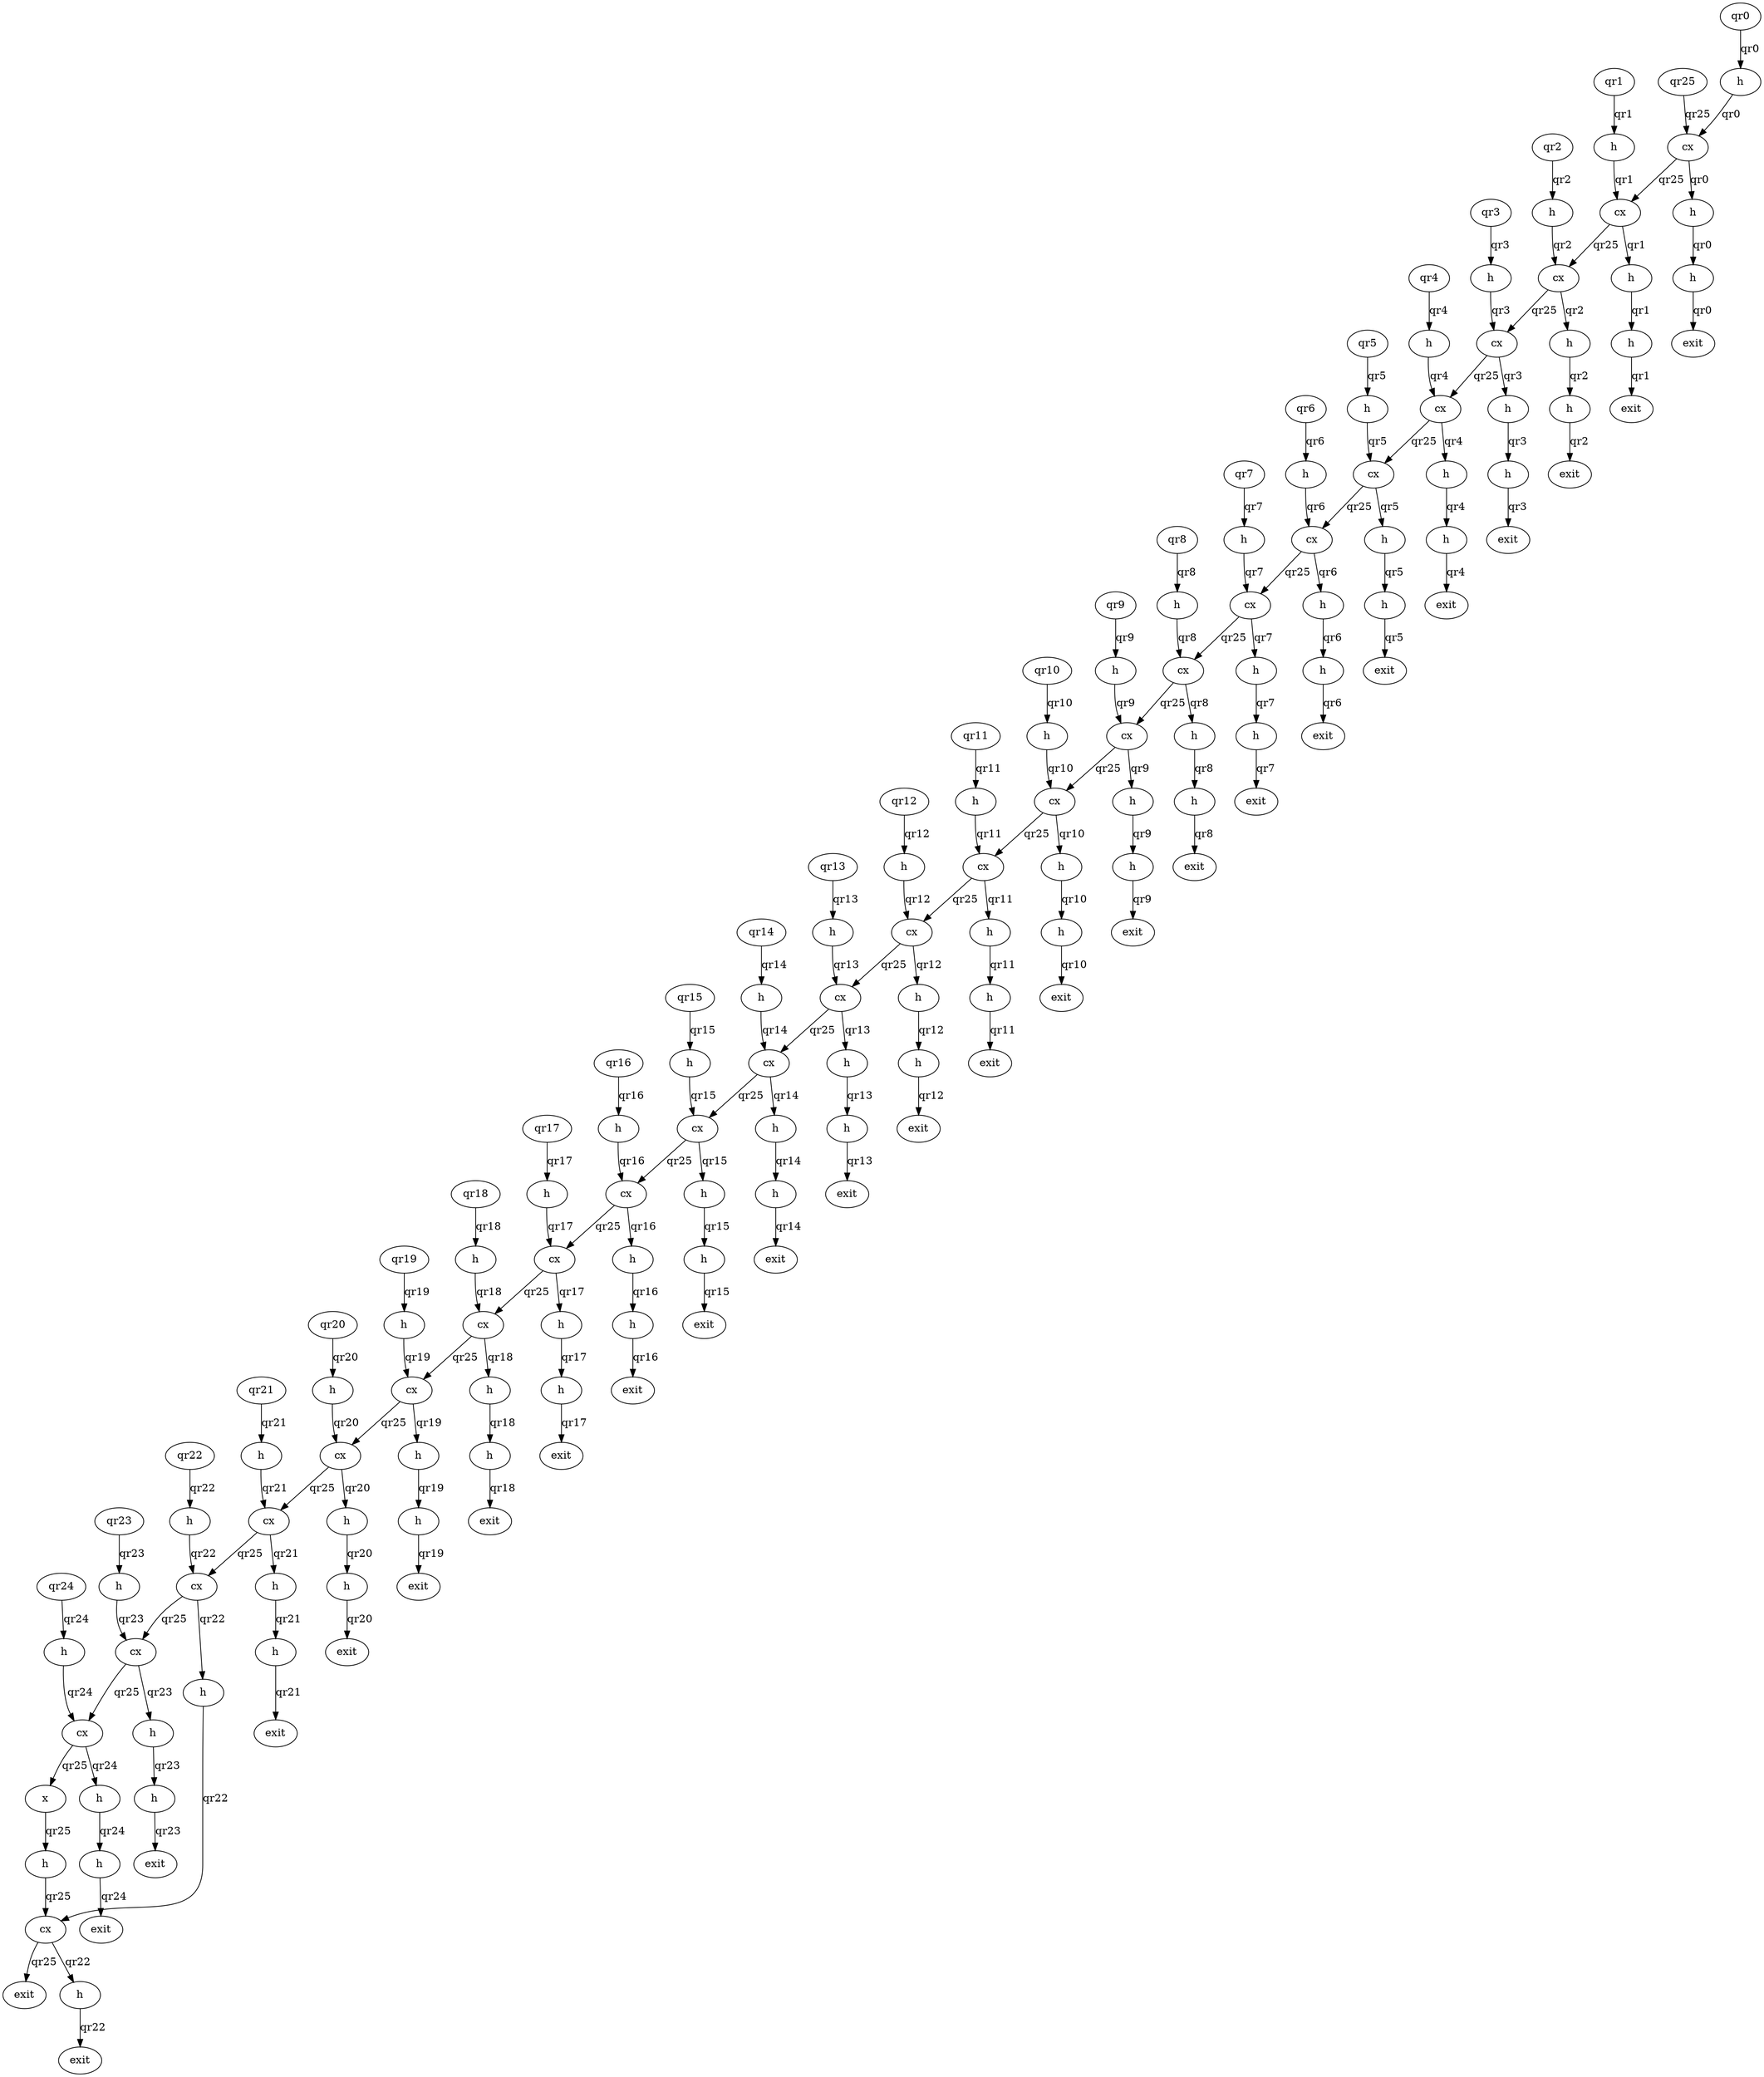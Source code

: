 digraph  {
h_0 [label=h, line=6, order=1];
h_2 [label=h, line=7, order=2];
h_4 [label=h, line=8, order=3];
h_6 [label=h, line=9, order=4];
h_8 [label=h, line=10, order=5];
h_10 [label=h, line=11, order=6];
h_12 [label=h, line=12, order=7];
h_14 [label=h, line=13, order=8];
h_16 [label=h, line=14, order=9];
h_18 [label=h, line=15, order=10];
h_20 [label=h, line=16, order=11];
h_22 [label=h, line=17, order=12];
h_24 [label=h, line=18, order=13];
h_26 [label=h, line=19, order=14];
h_28 [label=h, line=20, order=15];
h_30 [label=h, line=21, order=16];
h_32 [label=h, line=22, order=17];
h_34 [label=h, line=23, order=18];
h_36 [label=h, line=24, order=19];
h_38 [label=h, line=25, order=20];
h_40 [label=h, line=26, order=21];
h_42 [label=h, line=27, order=22];
h_44 [label=h, line=28, order=23];
h_46 [label=h, line=29, order=24];
h_48 [label=h, line=30, order=25];
cx_50 [label=cx, line=31, order=26];
cx_53 [label=cx, line=32, order=27];
cx_56 [label=cx, line=33, order=28];
cx_59 [label=cx, line=34, order=29];
cx_62 [label=cx, line=35, order=30];
cx_65 [label=cx, line=36, order=31];
cx_68 [label=cx, line=37, order=32];
cx_71 [label=cx, line=38, order=33];
cx_74 [label=cx, line=39, order=34];
cx_77 [label=cx, line=40, order=35];
cx_80 [label=cx, line=41, order=36];
cx_83 [label=cx, line=42, order=37];
cx_86 [label=cx, line=43, order=38];
cx_89 [label=cx, line=44, order=39];
cx_92 [label=cx, line=45, order=40];
cx_95 [label=cx, line=46, order=41];
cx_98 [label=cx, line=47, order=42];
cx_101 [label=cx, line=48, order=43];
cx_104 [label=cx, line=49, order=44];
cx_107 [label=cx, line=50, order=45];
cx_110 [label=cx, line=51, order=46];
cx_113 [label=cx, line=52, order=47];
cx_116 [label=cx, line=53, order=48];
cx_119 [label=cx, line=54, order=49];
cx_122 [label=cx, line=55, order=50];
x_125 [label=x, line=57, order=51];
h_127 [label=h, line=58, order=52];
h_129 [label=h, line=59, order=53];
h_131 [label=h, line=60, order=54];
h_133 [label=h, line=61, order=55];
h_135 [label=h, line=62, order=56];
h_137 [label=h, line=63, order=57];
h_139 [label=h, line=64, order=58];
h_141 [label=h, line=65, order=59];
h_143 [label=h, line=66, order=60];
h_145 [label=h, line=67, order=61];
h_147 [label=h, line=68, order=62];
h_149 [label=h, line=69, order=63];
h_151 [label=h, line=70, order=64];
h_153 [label=h, line=71, order=65];
h_155 [label=h, line=72, order=66];
h_157 [label=h, line=73, order=67];
h_159 [label=h, line=74, order=68];
h_161 [label=h, line=75, order=69];
h_163 [label=h, line=76, order=70];
h_165 [label=h, line=77, order=71];
h_167 [label=h, line=78, order=72];
h_169 [label=h, line=79, order=73];
h_171 [label=h, line=80, order=74];
h_173 [label=h, line=81, order=75];
h_175 [label=h, line=82, order=76];
h_177 [label=h, line=83, order=77];
cx_179 [label=cx, line=85, order=78];
qr25_exit_181 [label=exit, order=8320];
h_182 [label=h, line=87, order=79];
qr0_exit_183 [label=exit, order=8320];
h_184 [label=h, line=88, order=80];
qr1_exit_185 [label=exit, order=8320];
h_186 [label=h, line=89, order=81];
qr2_exit_187 [label=exit, order=8320];
h_188 [label=h, line=90, order=82];
qr3_exit_189 [label=exit, order=8320];
h_190 [label=h, line=91, order=83];
qr4_exit_191 [label=exit, order=8320];
h_192 [label=h, line=92, order=84];
qr5_exit_193 [label=exit, order=8320];
h_194 [label=h, line=93, order=85];
qr6_exit_195 [label=exit, order=8320];
h_196 [label=h, line=94, order=86];
qr7_exit_197 [label=exit, order=8320];
h_198 [label=h, line=95, order=87];
qr8_exit_199 [label=exit, order=8320];
h_200 [label=h, line=96, order=88];
qr9_exit_201 [label=exit, order=8320];
h_202 [label=h, line=97, order=89];
qr10_exit_203 [label=exit, order=8320];
h_204 [label=h, line=98, order=90];
qr11_exit_205 [label=exit, order=8320];
h_206 [label=h, line=99, order=91];
qr12_exit_207 [label=exit, order=8320];
h_208 [label=h, line=100, order=92];
qr13_exit_209 [label=exit, order=8320];
h_210 [label=h, line=101, order=93];
qr14_exit_211 [label=exit, order=8320];
h_212 [label=h, line=102, order=94];
qr15_exit_213 [label=exit, order=8320];
h_214 [label=h, line=103, order=95];
qr16_exit_215 [label=exit, order=8320];
h_216 [label=h, line=104, order=96];
qr17_exit_217 [label=exit, order=8320];
h_218 [label=h, line=105, order=97];
qr18_exit_219 [label=exit, order=8320];
h_220 [label=h, line=106, order=98];
qr19_exit_221 [label=exit, order=8320];
h_222 [label=h, line=107, order=99];
qr20_exit_223 [label=exit, order=8320];
h_224 [label=h, line=108, order=100];
qr21_exit_225 [label=exit, order=8320];
h_226 [label=h, line=109, order=101];
qr22_exit_227 [label=exit, order=8320];
h_228 [label=h, line=110, order=102];
qr23_exit_229 [label=exit, order=8320];
h_230 [label=h, line=111, order=103];
qr24_exit_231 [label=exit, order=8320];
qr0 [label=qr0, order=0];
qr1 [label=qr1, order=0];
qr2 [label=qr2, order=0];
qr3 [label=qr3, order=0];
qr4 [label=qr4, order=0];
qr5 [label=qr5, order=0];
qr6 [label=qr6, order=0];
qr7 [label=qr7, order=0];
qr8 [label=qr8, order=0];
qr9 [label=qr9, order=0];
qr10 [label=qr10, order=0];
qr11 [label=qr11, order=0];
qr12 [label=qr12, order=0];
qr13 [label=qr13, order=0];
qr14 [label=qr14, order=0];
qr15 [label=qr15, order=0];
qr16 [label=qr16, order=0];
qr17 [label=qr17, order=0];
qr18 [label=qr18, order=0];
qr19 [label=qr19, order=0];
qr20 [label=qr20, order=0];
qr21 [label=qr21, order=0];
qr22 [label=qr22, order=0];
qr23 [label=qr23, order=0];
qr24 [label=qr24, order=0];
qr25 [label=qr25, order=0];
h_0 -> cx_50  [key=0, label=qr0];
h_2 -> cx_53  [key=0, label=qr1];
h_4 -> cx_56  [key=0, label=qr2];
h_6 -> cx_59  [key=0, label=qr3];
h_8 -> cx_62  [key=0, label=qr4];
h_10 -> cx_65  [key=0, label=qr5];
h_12 -> cx_68  [key=0, label=qr6];
h_14 -> cx_71  [key=0, label=qr7];
h_16 -> cx_74  [key=0, label=qr8];
h_18 -> cx_77  [key=0, label=qr9];
h_20 -> cx_80  [key=0, label=qr10];
h_22 -> cx_83  [key=0, label=qr11];
h_24 -> cx_86  [key=0, label=qr12];
h_26 -> cx_89  [key=0, label=qr13];
h_28 -> cx_92  [key=0, label=qr14];
h_30 -> cx_95  [key=0, label=qr15];
h_32 -> cx_98  [key=0, label=qr16];
h_34 -> cx_101  [key=0, label=qr17];
h_36 -> cx_104  [key=0, label=qr18];
h_38 -> cx_107  [key=0, label=qr19];
h_40 -> cx_110  [key=0, label=qr20];
h_42 -> cx_113  [key=0, label=qr21];
h_44 -> cx_116  [key=0, label=qr22];
h_46 -> cx_119  [key=0, label=qr23];
h_48 -> cx_122  [key=0, label=qr24];
cx_50 -> cx_53  [key=0, label=qr25];
cx_50 -> h_129  [key=0, label=qr0];
cx_53 -> cx_56  [key=0, label=qr25];
cx_53 -> h_131  [key=0, label=qr1];
cx_56 -> cx_59  [key=0, label=qr25];
cx_56 -> h_133  [key=0, label=qr2];
cx_59 -> cx_62  [key=0, label=qr25];
cx_59 -> h_135  [key=0, label=qr3];
cx_62 -> cx_65  [key=0, label=qr25];
cx_62 -> h_137  [key=0, label=qr4];
cx_65 -> cx_68  [key=0, label=qr25];
cx_65 -> h_139  [key=0, label=qr5];
cx_68 -> cx_71  [key=0, label=qr25];
cx_68 -> h_141  [key=0, label=qr6];
cx_71 -> cx_74  [key=0, label=qr25];
cx_71 -> h_143  [key=0, label=qr7];
cx_74 -> cx_77  [key=0, label=qr25];
cx_74 -> h_145  [key=0, label=qr8];
cx_77 -> cx_80  [key=0, label=qr25];
cx_77 -> h_147  [key=0, label=qr9];
cx_80 -> cx_83  [key=0, label=qr25];
cx_80 -> h_149  [key=0, label=qr10];
cx_83 -> cx_86  [key=0, label=qr25];
cx_83 -> h_151  [key=0, label=qr11];
cx_86 -> cx_89  [key=0, label=qr25];
cx_86 -> h_153  [key=0, label=qr12];
cx_89 -> cx_92  [key=0, label=qr25];
cx_89 -> h_155  [key=0, label=qr13];
cx_92 -> cx_95  [key=0, label=qr25];
cx_92 -> h_157  [key=0, label=qr14];
cx_95 -> cx_98  [key=0, label=qr25];
cx_95 -> h_159  [key=0, label=qr15];
cx_98 -> cx_101  [key=0, label=qr25];
cx_98 -> h_161  [key=0, label=qr16];
cx_101 -> cx_104  [key=0, label=qr25];
cx_101 -> h_163  [key=0, label=qr17];
cx_104 -> cx_107  [key=0, label=qr25];
cx_104 -> h_165  [key=0, label=qr18];
cx_107 -> cx_110  [key=0, label=qr25];
cx_107 -> h_167  [key=0, label=qr19];
cx_110 -> cx_113  [key=0, label=qr25];
cx_110 -> h_169  [key=0, label=qr20];
cx_113 -> cx_116  [key=0, label=qr25];
cx_113 -> h_171  [key=0, label=qr21];
cx_116 -> cx_119  [key=0, label=qr25];
cx_116 -> h_173  [key=0, label=qr22];
cx_119 -> cx_122  [key=0, label=qr25];
cx_119 -> h_175  [key=0, label=qr23];
cx_122 -> x_125  [key=0, label=qr25];
cx_122 -> h_177  [key=0, label=qr24];
x_125 -> h_127  [key=0, label=qr25];
h_127 -> cx_179  [key=0, label=qr25];
h_129 -> h_182  [key=0, label=qr0];
h_131 -> h_184  [key=0, label=qr1];
h_133 -> h_186  [key=0, label=qr2];
h_135 -> h_188  [key=0, label=qr3];
h_137 -> h_190  [key=0, label=qr4];
h_139 -> h_192  [key=0, label=qr5];
h_141 -> h_194  [key=0, label=qr6];
h_143 -> h_196  [key=0, label=qr7];
h_145 -> h_198  [key=0, label=qr8];
h_147 -> h_200  [key=0, label=qr9];
h_149 -> h_202  [key=0, label=qr10];
h_151 -> h_204  [key=0, label=qr11];
h_153 -> h_206  [key=0, label=qr12];
h_155 -> h_208  [key=0, label=qr13];
h_157 -> h_210  [key=0, label=qr14];
h_159 -> h_212  [key=0, label=qr15];
h_161 -> h_214  [key=0, label=qr16];
h_163 -> h_216  [key=0, label=qr17];
h_165 -> h_218  [key=0, label=qr18];
h_167 -> h_220  [key=0, label=qr19];
h_169 -> h_222  [key=0, label=qr20];
h_171 -> h_224  [key=0, label=qr21];
h_173 -> cx_179  [key=0, label=qr22];
h_175 -> h_228  [key=0, label=qr23];
h_177 -> h_230  [key=0, label=qr24];
cx_179 -> qr25_exit_181  [key=0, label=qr25];
cx_179 -> h_226  [key=0, label=qr22];
h_182 -> qr0_exit_183  [key=0, label=qr0];
h_184 -> qr1_exit_185  [key=0, label=qr1];
h_186 -> qr2_exit_187  [key=0, label=qr2];
h_188 -> qr3_exit_189  [key=0, label=qr3];
h_190 -> qr4_exit_191  [key=0, label=qr4];
h_192 -> qr5_exit_193  [key=0, label=qr5];
h_194 -> qr6_exit_195  [key=0, label=qr6];
h_196 -> qr7_exit_197  [key=0, label=qr7];
h_198 -> qr8_exit_199  [key=0, label=qr8];
h_200 -> qr9_exit_201  [key=0, label=qr9];
h_202 -> qr10_exit_203  [key=0, label=qr10];
h_204 -> qr11_exit_205  [key=0, label=qr11];
h_206 -> qr12_exit_207  [key=0, label=qr12];
h_208 -> qr13_exit_209  [key=0, label=qr13];
h_210 -> qr14_exit_211  [key=0, label=qr14];
h_212 -> qr15_exit_213  [key=0, label=qr15];
h_214 -> qr16_exit_215  [key=0, label=qr16];
h_216 -> qr17_exit_217  [key=0, label=qr17];
h_218 -> qr18_exit_219  [key=0, label=qr18];
h_220 -> qr19_exit_221  [key=0, label=qr19];
h_222 -> qr20_exit_223  [key=0, label=qr20];
h_224 -> qr21_exit_225  [key=0, label=qr21];
h_226 -> qr22_exit_227  [key=0, label=qr22];
h_228 -> qr23_exit_229  [key=0, label=qr23];
h_230 -> qr24_exit_231  [key=0, label=qr24];
qr0 -> h_0  [key=0, label=qr0];
qr1 -> h_2  [key=0, label=qr1];
qr2 -> h_4  [key=0, label=qr2];
qr3 -> h_6  [key=0, label=qr3];
qr4 -> h_8  [key=0, label=qr4];
qr5 -> h_10  [key=0, label=qr5];
qr6 -> h_12  [key=0, label=qr6];
qr7 -> h_14  [key=0, label=qr7];
qr8 -> h_16  [key=0, label=qr8];
qr9 -> h_18  [key=0, label=qr9];
qr10 -> h_20  [key=0, label=qr10];
qr11 -> h_22  [key=0, label=qr11];
qr12 -> h_24  [key=0, label=qr12];
qr13 -> h_26  [key=0, label=qr13];
qr14 -> h_28  [key=0, label=qr14];
qr15 -> h_30  [key=0, label=qr15];
qr16 -> h_32  [key=0, label=qr16];
qr17 -> h_34  [key=0, label=qr17];
qr18 -> h_36  [key=0, label=qr18];
qr19 -> h_38  [key=0, label=qr19];
qr20 -> h_40  [key=0, label=qr20];
qr21 -> h_42  [key=0, label=qr21];
qr22 -> h_44  [key=0, label=qr22];
qr23 -> h_46  [key=0, label=qr23];
qr24 -> h_48  [key=0, label=qr24];
qr25 -> cx_50  [key=0, label=qr25];
}
